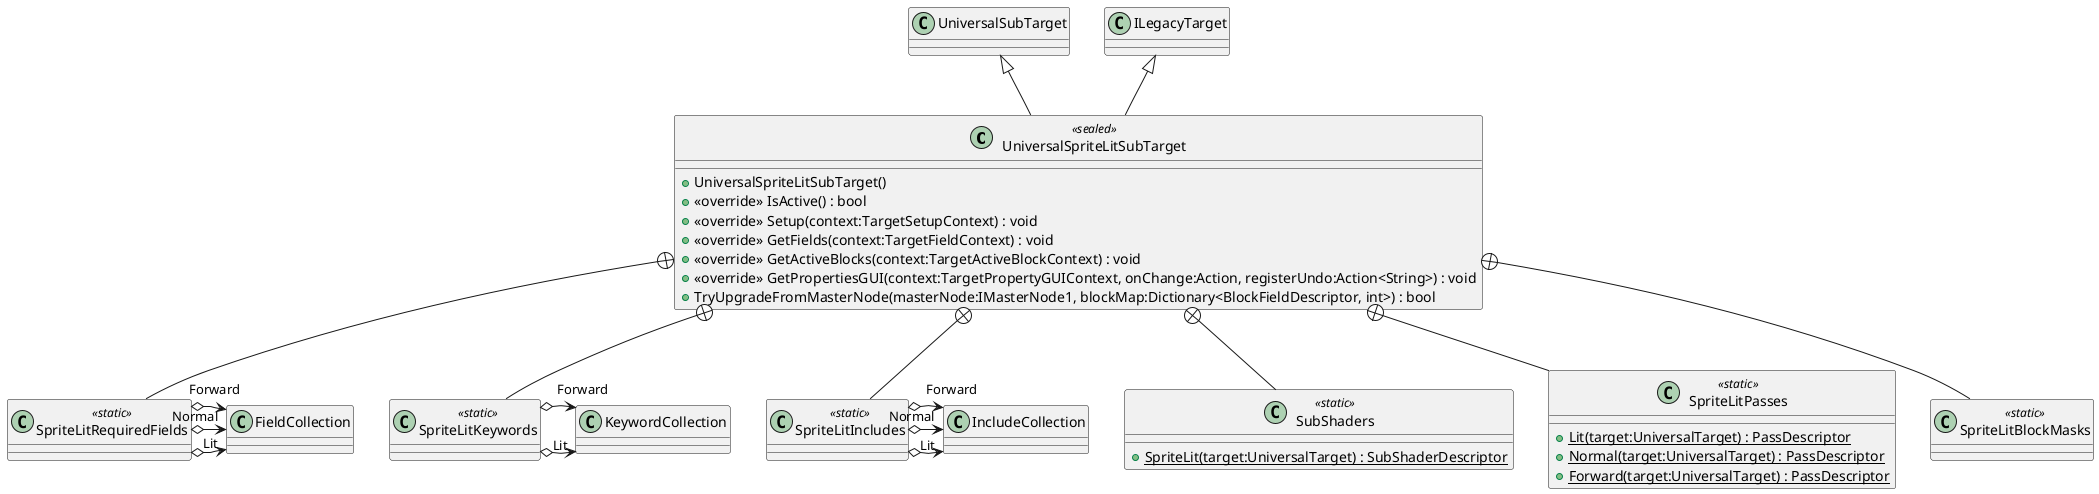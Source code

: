 @startuml
class UniversalSpriteLitSubTarget <<sealed>> {
    + UniversalSpriteLitSubTarget()
    + <<override>> IsActive() : bool
    + <<override>> Setup(context:TargetSetupContext) : void
    + <<override>> GetFields(context:TargetFieldContext) : void
    + <<override>> GetActiveBlocks(context:TargetActiveBlockContext) : void
    + <<override>> GetPropertiesGUI(context:TargetPropertyGUIContext, onChange:Action, registerUndo:Action<String>) : void
    + TryUpgradeFromMasterNode(masterNode:IMasterNode1, blockMap:Dictionary<BlockFieldDescriptor, int>) : bool
}
class SubShaders <<static>> {
    + {static} SpriteLit(target:UniversalTarget) : SubShaderDescriptor
}
class SpriteLitPasses <<static>> {
    + {static} Lit(target:UniversalTarget) : PassDescriptor
    + {static} Normal(target:UniversalTarget) : PassDescriptor
    + {static} Forward(target:UniversalTarget) : PassDescriptor
}
class SpriteLitBlockMasks <<static>> {
}
class SpriteLitRequiredFields <<static>> {
}
class SpriteLitKeywords <<static>> {
}
class SpriteLitIncludes <<static>> {
}
UniversalSubTarget <|-- UniversalSpriteLitSubTarget
ILegacyTarget <|-- UniversalSpriteLitSubTarget
UniversalSpriteLitSubTarget +-- SubShaders
UniversalSpriteLitSubTarget +-- SpriteLitPasses
UniversalSpriteLitSubTarget +-- SpriteLitBlockMasks
UniversalSpriteLitSubTarget +-- SpriteLitRequiredFields
SpriteLitRequiredFields o-> "Lit" FieldCollection
SpriteLitRequiredFields o-> "Normal" FieldCollection
SpriteLitRequiredFields o-> "Forward" FieldCollection
UniversalSpriteLitSubTarget +-- SpriteLitKeywords
SpriteLitKeywords o-> "Lit" KeywordCollection
SpriteLitKeywords o-> "Forward" KeywordCollection
UniversalSpriteLitSubTarget +-- SpriteLitIncludes
SpriteLitIncludes o-> "Lit" IncludeCollection
SpriteLitIncludes o-> "Normal" IncludeCollection
SpriteLitIncludes o-> "Forward" IncludeCollection
@enduml

